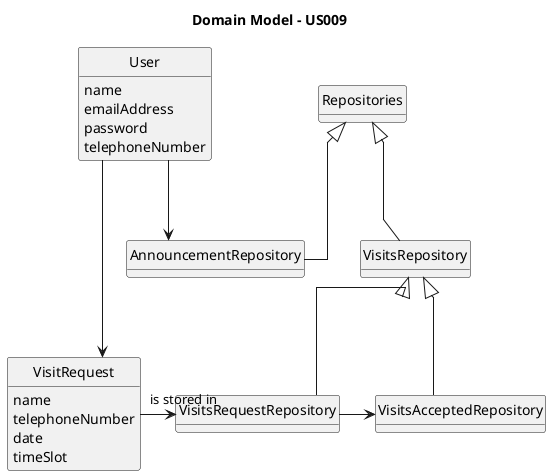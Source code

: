 @startuml
skinparam monochrome true
skinparam packageStyle rectangle
skinparam shadowing false
skinparam groupInheritance 2
skinparam linetype ortho

'left to right direction

skinparam classAttributeIconSize 0

hide circle
hide methods

title Domain Model - US009

'class Platform {
'  -description
'}

class User {
    name
    emailAddress
    password
    telephoneNumber
}



class AnnouncementRepository{

}

class VisitsRepository{

}

class VisitsRequestRepository{

}

class VisitRequest{
    name
    telephoneNumber
    date
    timeSlot
}

class Repositories{

}


'class Password{
'    password
'}

Repositories <|--down AnnouncementRepository
Repositories <|--down VisitsRepository
VisitsRepository <|--down VisitsRequestRepository
VisitsRequestRepository "is stored in"<--left VisitRequest
VisitRequest <--up User
User --> AnnouncementRepository
VisitsRepository <|--down VisitsAcceptedRepository
VisitsRequestRepository -> VisitsAcceptedRepository


@enduml